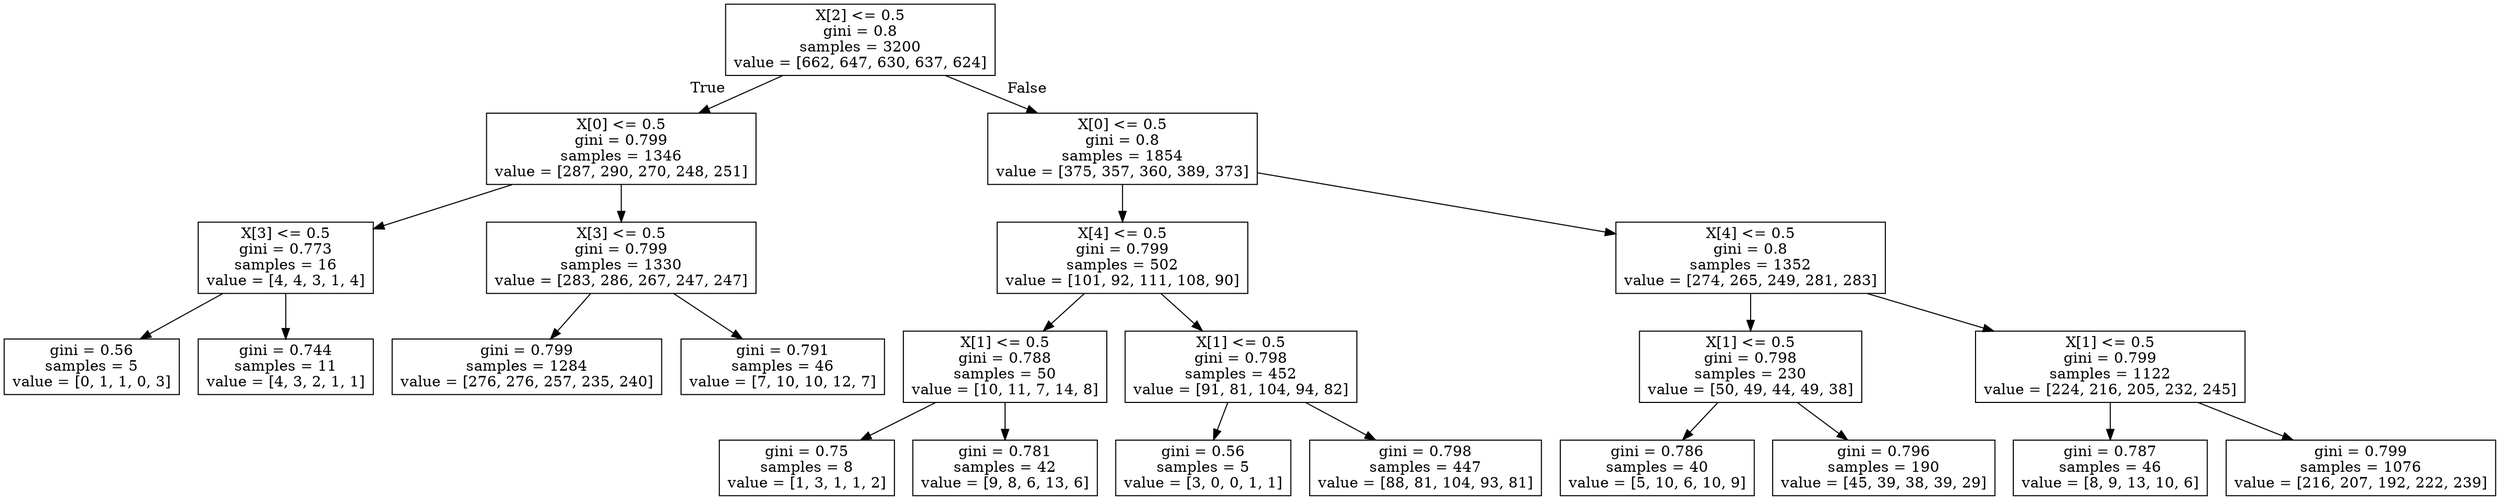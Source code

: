 digraph Tree {
node [shape=box] ;
0 [label="X[2] <= 0.5\ngini = 0.8\nsamples = 3200\nvalue = [662, 647, 630, 637, 624]"] ;
1 [label="X[0] <= 0.5\ngini = 0.799\nsamples = 1346\nvalue = [287, 290, 270, 248, 251]"] ;
0 -> 1 [labeldistance=2.5, labelangle=45, headlabel="True"] ;
2 [label="X[3] <= 0.5\ngini = 0.773\nsamples = 16\nvalue = [4, 4, 3, 1, 4]"] ;
1 -> 2 ;
3 [label="gini = 0.56\nsamples = 5\nvalue = [0, 1, 1, 0, 3]"] ;
2 -> 3 ;
4 [label="gini = 0.744\nsamples = 11\nvalue = [4, 3, 2, 1, 1]"] ;
2 -> 4 ;
5 [label="X[3] <= 0.5\ngini = 0.799\nsamples = 1330\nvalue = [283, 286, 267, 247, 247]"] ;
1 -> 5 ;
6 [label="gini = 0.799\nsamples = 1284\nvalue = [276, 276, 257, 235, 240]"] ;
5 -> 6 ;
7 [label="gini = 0.791\nsamples = 46\nvalue = [7, 10, 10, 12, 7]"] ;
5 -> 7 ;
8 [label="X[0] <= 0.5\ngini = 0.8\nsamples = 1854\nvalue = [375, 357, 360, 389, 373]"] ;
0 -> 8 [labeldistance=2.5, labelangle=-45, headlabel="False"] ;
9 [label="X[4] <= 0.5\ngini = 0.799\nsamples = 502\nvalue = [101, 92, 111, 108, 90]"] ;
8 -> 9 ;
10 [label="X[1] <= 0.5\ngini = 0.788\nsamples = 50\nvalue = [10, 11, 7, 14, 8]"] ;
9 -> 10 ;
11 [label="gini = 0.75\nsamples = 8\nvalue = [1, 3, 1, 1, 2]"] ;
10 -> 11 ;
12 [label="gini = 0.781\nsamples = 42\nvalue = [9, 8, 6, 13, 6]"] ;
10 -> 12 ;
13 [label="X[1] <= 0.5\ngini = 0.798\nsamples = 452\nvalue = [91, 81, 104, 94, 82]"] ;
9 -> 13 ;
14 [label="gini = 0.56\nsamples = 5\nvalue = [3, 0, 0, 1, 1]"] ;
13 -> 14 ;
15 [label="gini = 0.798\nsamples = 447\nvalue = [88, 81, 104, 93, 81]"] ;
13 -> 15 ;
16 [label="X[4] <= 0.5\ngini = 0.8\nsamples = 1352\nvalue = [274, 265, 249, 281, 283]"] ;
8 -> 16 ;
17 [label="X[1] <= 0.5\ngini = 0.798\nsamples = 230\nvalue = [50, 49, 44, 49, 38]"] ;
16 -> 17 ;
18 [label="gini = 0.786\nsamples = 40\nvalue = [5, 10, 6, 10, 9]"] ;
17 -> 18 ;
19 [label="gini = 0.796\nsamples = 190\nvalue = [45, 39, 38, 39, 29]"] ;
17 -> 19 ;
20 [label="X[1] <= 0.5\ngini = 0.799\nsamples = 1122\nvalue = [224, 216, 205, 232, 245]"] ;
16 -> 20 ;
21 [label="gini = 0.787\nsamples = 46\nvalue = [8, 9, 13, 10, 6]"] ;
20 -> 21 ;
22 [label="gini = 0.799\nsamples = 1076\nvalue = [216, 207, 192, 222, 239]"] ;
20 -> 22 ;
}
